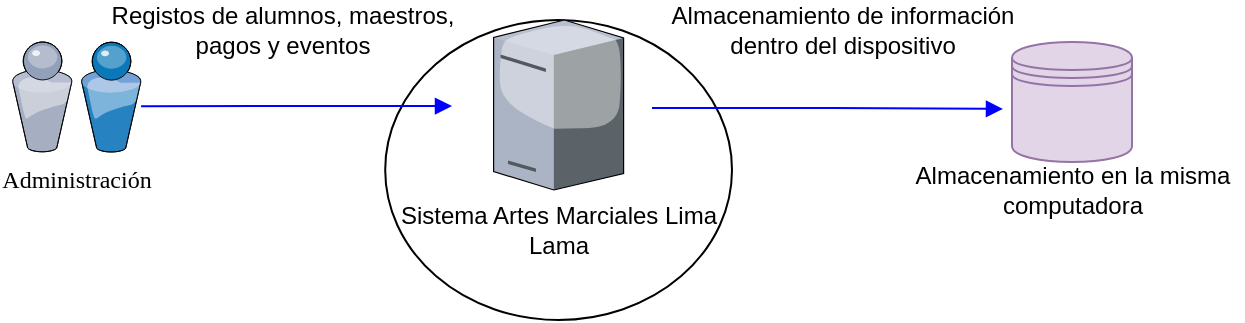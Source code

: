 <mxfile version="13.9.7" type="github">
  <diagram name="Page-1" id="822b0af5-4adb-64df-f703-e8dfc1f81529">
    <mxGraphModel dx="689" dy="403" grid="1" gridSize="10" guides="1" tooltips="1" connect="1" arrows="1" fold="1" page="1" pageScale="1" pageWidth="1100" pageHeight="850" background="#ffffff" math="0" shadow="0">
      <root>
        <mxCell id="0" />
        <mxCell id="1" parent="0" />
        <mxCell id="7d933b09d9755ecc-19" value="" style="ellipse;whiteSpace=wrap;html=1;rounded=0;shadow=0;comic=0;strokeWidth=1;fontFamily=Verdana;" parent="1" vertex="1">
          <mxGeometry x="1006.6" y="460" width="173.4" height="150" as="geometry" />
        </mxCell>
        <mxCell id="7d933b09d9755ecc-16" value="Administración" style="verticalLabelPosition=bottom;aspect=fixed;html=1;verticalAlign=top;strokeColor=none;shape=mxgraph.citrix.users;rounded=0;shadow=0;comic=0;fontFamily=Verdana;" parent="1" vertex="1">
          <mxGeometry x="820" y="471" width="64.5" height="55" as="geometry" />
        </mxCell>
        <mxCell id="7d933b09d9755ecc-17" value="" style="verticalLabelPosition=bottom;aspect=fixed;html=1;verticalAlign=top;strokeColor=none;shape=mxgraph.citrix.tower_server;rounded=0;shadow=0;comic=0;fontFamily=Verdana;" parent="1" vertex="1">
          <mxGeometry x="1060.8" y="460" width="65" height="85" as="geometry" />
        </mxCell>
        <mxCell id="7d933b09d9755ecc-23" style="rounded=0;html=1;labelBackgroundColor=none;startArrow=none;startFill=0;endArrow=block;endFill=1;strokeColor=#0000FF;strokeWidth=1;fontFamily=Verdana;fontSize=12" parent="1" edge="1">
          <mxGeometry relative="1" as="geometry">
            <mxPoint x="884.504" y="503.081" as="sourcePoint" />
            <mxPoint x="1040" y="503" as="targetPoint" />
          </mxGeometry>
        </mxCell>
        <mxCell id="SxyS5-1uCphe1xHPPqr4-12" style="rounded=0;html=1;labelBackgroundColor=none;startArrow=none;startFill=0;endArrow=block;endFill=1;strokeColor=#0000FF;strokeWidth=1;fontFamily=Verdana;fontSize=12;" edge="1" parent="1">
          <mxGeometry relative="1" as="geometry">
            <mxPoint x="1140" y="504" as="sourcePoint" />
            <mxPoint x="1315.5" y="504.48" as="targetPoint" />
            <Array as="points">
              <mxPoint x="1230" y="504" />
            </Array>
          </mxGeometry>
        </mxCell>
        <mxCell id="SxyS5-1uCphe1xHPPqr4-13" value="" style="shape=datastore;whiteSpace=wrap;html=1;fillColor=#e1d5e7;strokeColor=#9673a6;" vertex="1" parent="1">
          <mxGeometry x="1320" y="471" width="60" height="60" as="geometry" />
        </mxCell>
        <mxCell id="SxyS5-1uCphe1xHPPqr4-14" value="Almacenamiento en la misma &lt;br&gt;computadora" style="text;html=1;align=center;verticalAlign=middle;resizable=0;points=[];autosize=1;" vertex="1" parent="1">
          <mxGeometry x="1265" y="530" width="170" height="30" as="geometry" />
        </mxCell>
        <mxCell id="SxyS5-1uCphe1xHPPqr4-15" value="Registos de alumnos, maestros, &lt;br&gt;pagos y eventos" style="text;html=1;align=center;verticalAlign=middle;resizable=0;points=[];autosize=1;" vertex="1" parent="1">
          <mxGeometry x="860" y="450" width="190" height="30" as="geometry" />
        </mxCell>
        <mxCell id="SxyS5-1uCphe1xHPPqr4-16" value="Almacenamiento de información&lt;br&gt;dentro del dispositivo" style="text;html=1;align=center;verticalAlign=middle;resizable=0;points=[];autosize=1;" vertex="1" parent="1">
          <mxGeometry x="1140" y="450" width="190" height="30" as="geometry" />
        </mxCell>
        <mxCell id="SxyS5-1uCphe1xHPPqr4-18" value="Sistema Artes Marciales Lima&lt;br&gt;Lama" style="text;html=1;align=center;verticalAlign=middle;resizable=0;points=[];autosize=1;" vertex="1" parent="1">
          <mxGeometry x="1008.3" y="550" width="170" height="30" as="geometry" />
        </mxCell>
      </root>
    </mxGraphModel>
  </diagram>
</mxfile>
